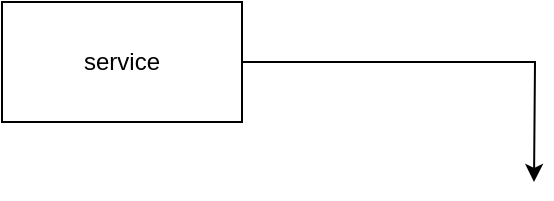 <mxfile version="24.7.7">
  <diagram name="Страница — 1" id="yu-_AH9QMJ0rGdUhkcNB">
    <mxGraphModel dx="1434" dy="734" grid="1" gridSize="10" guides="1" tooltips="1" connect="1" arrows="1" fold="1" page="1" pageScale="1" pageWidth="827" pageHeight="1169" math="0" shadow="0">
      <root>
        <mxCell id="0" />
        <mxCell id="1" parent="0" />
        <mxCell id="NgoQl6SWxt_nkdX-ty24-2" style="edgeStyle=orthogonalEdgeStyle;rounded=0;orthogonalLoop=1;jettySize=auto;html=1;" parent="1" source="NgoQl6SWxt_nkdX-ty24-1" edge="1">
          <mxGeometry relative="1" as="geometry">
            <mxPoint x="620" y="120" as="targetPoint" />
          </mxGeometry>
        </mxCell>
        <mxCell id="NgoQl6SWxt_nkdX-ty24-1" value="&lt;div&gt;service&lt;/div&gt;" style="rounded=0;whiteSpace=wrap;html=1;" parent="1" vertex="1">
          <mxGeometry x="354" y="30" width="120" height="60" as="geometry" />
        </mxCell>
      </root>
    </mxGraphModel>
  </diagram>
</mxfile>
